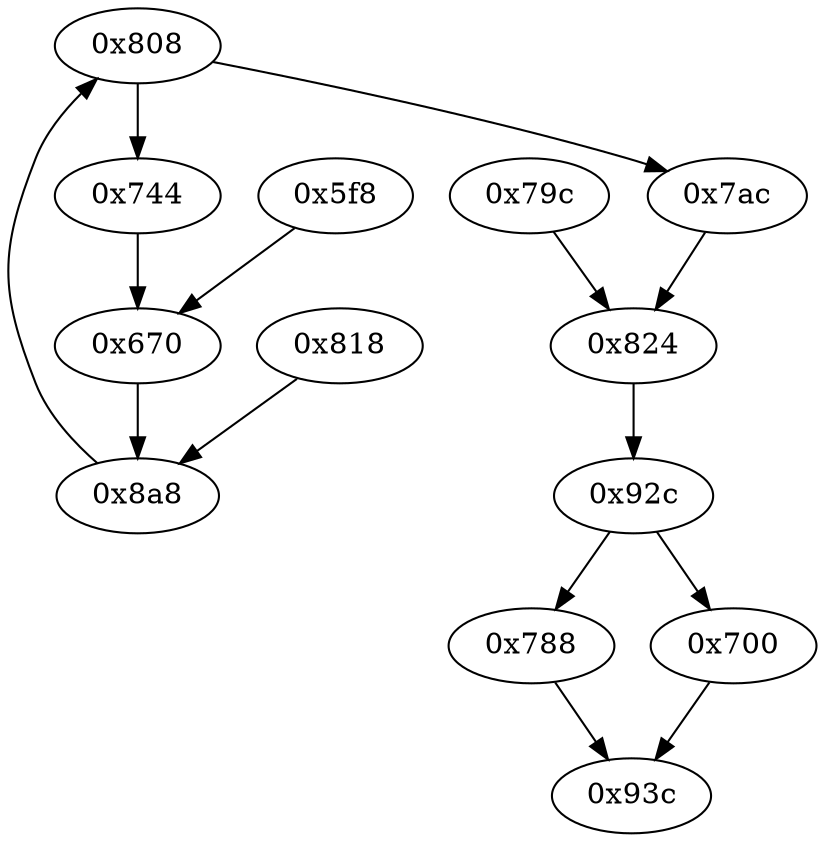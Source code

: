 strict digraph "" {
	"0x788"	 [opcode="[u'ldr', u'ldr', u'mul', u'mov', u'b']"];
	"0x93c"	 [opcode="[u'ldr', u'add', u'bl', u'mov', u'sub', u'pop']"];
	"0x788" -> "0x93c";
	"0x7ac"	 [opcode="[u'ldr', u'mov', u'ldr', u'sub', u'mul', u'mvn', u'mov', u'eor', u'and', u'ldr', u'mov', u'ldr', u'cmp', u'mov', u'teq', u'mov', \
u'mov', u'cmp', u'mov', u'mov', u'cmp', u'mov', u'b']"];
	"0x824"	 [opcode="[u'ldr', u'ldr', u'cmp', u'mov', u'mov', u'strb', u'ldrb', u'str', u'ldr', u'ldr', u'ldr', u'sub', u'sub', u'add', u'mul', u'mvn', \
u'mvn', u'ldr', u'ldr', u'orr', u'mov', u'cmn', u'mov', u'cmp', u'mov', u'mov', u'mov', u'cmn', u'mov', u'mov', u'teq', u'mov', \
u'b']"];
	"0x7ac" -> "0x824";
	"0x92c"	 [opcode="[u'ldrb', u'ldr', u'ldr', u'b']"];
	"0x824" -> "0x92c";
	"0x670"	 [opcode="[u'ldr', u'mvn', u'str', u'str', u'ldr', u'sub', u'mul', u'mvn', u'orr', u'ldr', u'mov', u'cmn', u'mov', u'ldr', u'cmp', u'mov', \
u'mov', u'mov', u'cmn', u'mov', u'mov', u'teq', u'mov', u'b']"];
	"0x8a8"	 [opcode="[u'ldr', u'mvn', u'ldrb', u'strb', u'ldrb', u'cmp', u'mov', u'strb', u'ldr', u'ldr', u'ldr', u'sub', u'sub', u'add', u'mul', u'mvn', \
u'ldr', u'orr', u'ldr', u'mov', u'cmn', u'mov', u'ldr', u'cmp', u'mov', u'mov', u'mov', u'cmn', u'mov', u'mov', u'teq', u'mov', \
u'b']"];
	"0x670" -> "0x8a8";
	"0x700"	 [opcode="[u'ldr', u'ldr', u'ldr', u'sub', u'add', u'add', u'mov', u'b']"];
	"0x700" -> "0x93c";
	"0x818"	 [opcode="[u'ldr', u'mov', u'b']"];
	"0x818" -> "0x8a8";
	"0x808"	 [opcode="[u'ldrb', u'ldr', u'ldr', u'b']"];
	"0x808" -> "0x7ac";
	"0x744"	 [opcode="[u'ldrb', u'ldr', u'add', u'ldr', u'add', u'ldr', u'b']"];
	"0x808" -> "0x744";
	"0x92c" -> "0x788";
	"0x92c" -> "0x700";
	"0x5f8"	 [opcode="[u'push', u'add', u'sub', u'ldr', u'ldr', u'ldr', u'ldr', u'ldr', u'ldr', u'ldr', u'mov', u'str', u'b']"];
	"0x5f8" -> "0x670";
	"0x744" -> "0x670";
	"0x79c"	 [opcode="[u'ldr', u'ldrb', u'mov', u'b']"];
	"0x79c" -> "0x824";
	"0x8a8" -> "0x808";
}
